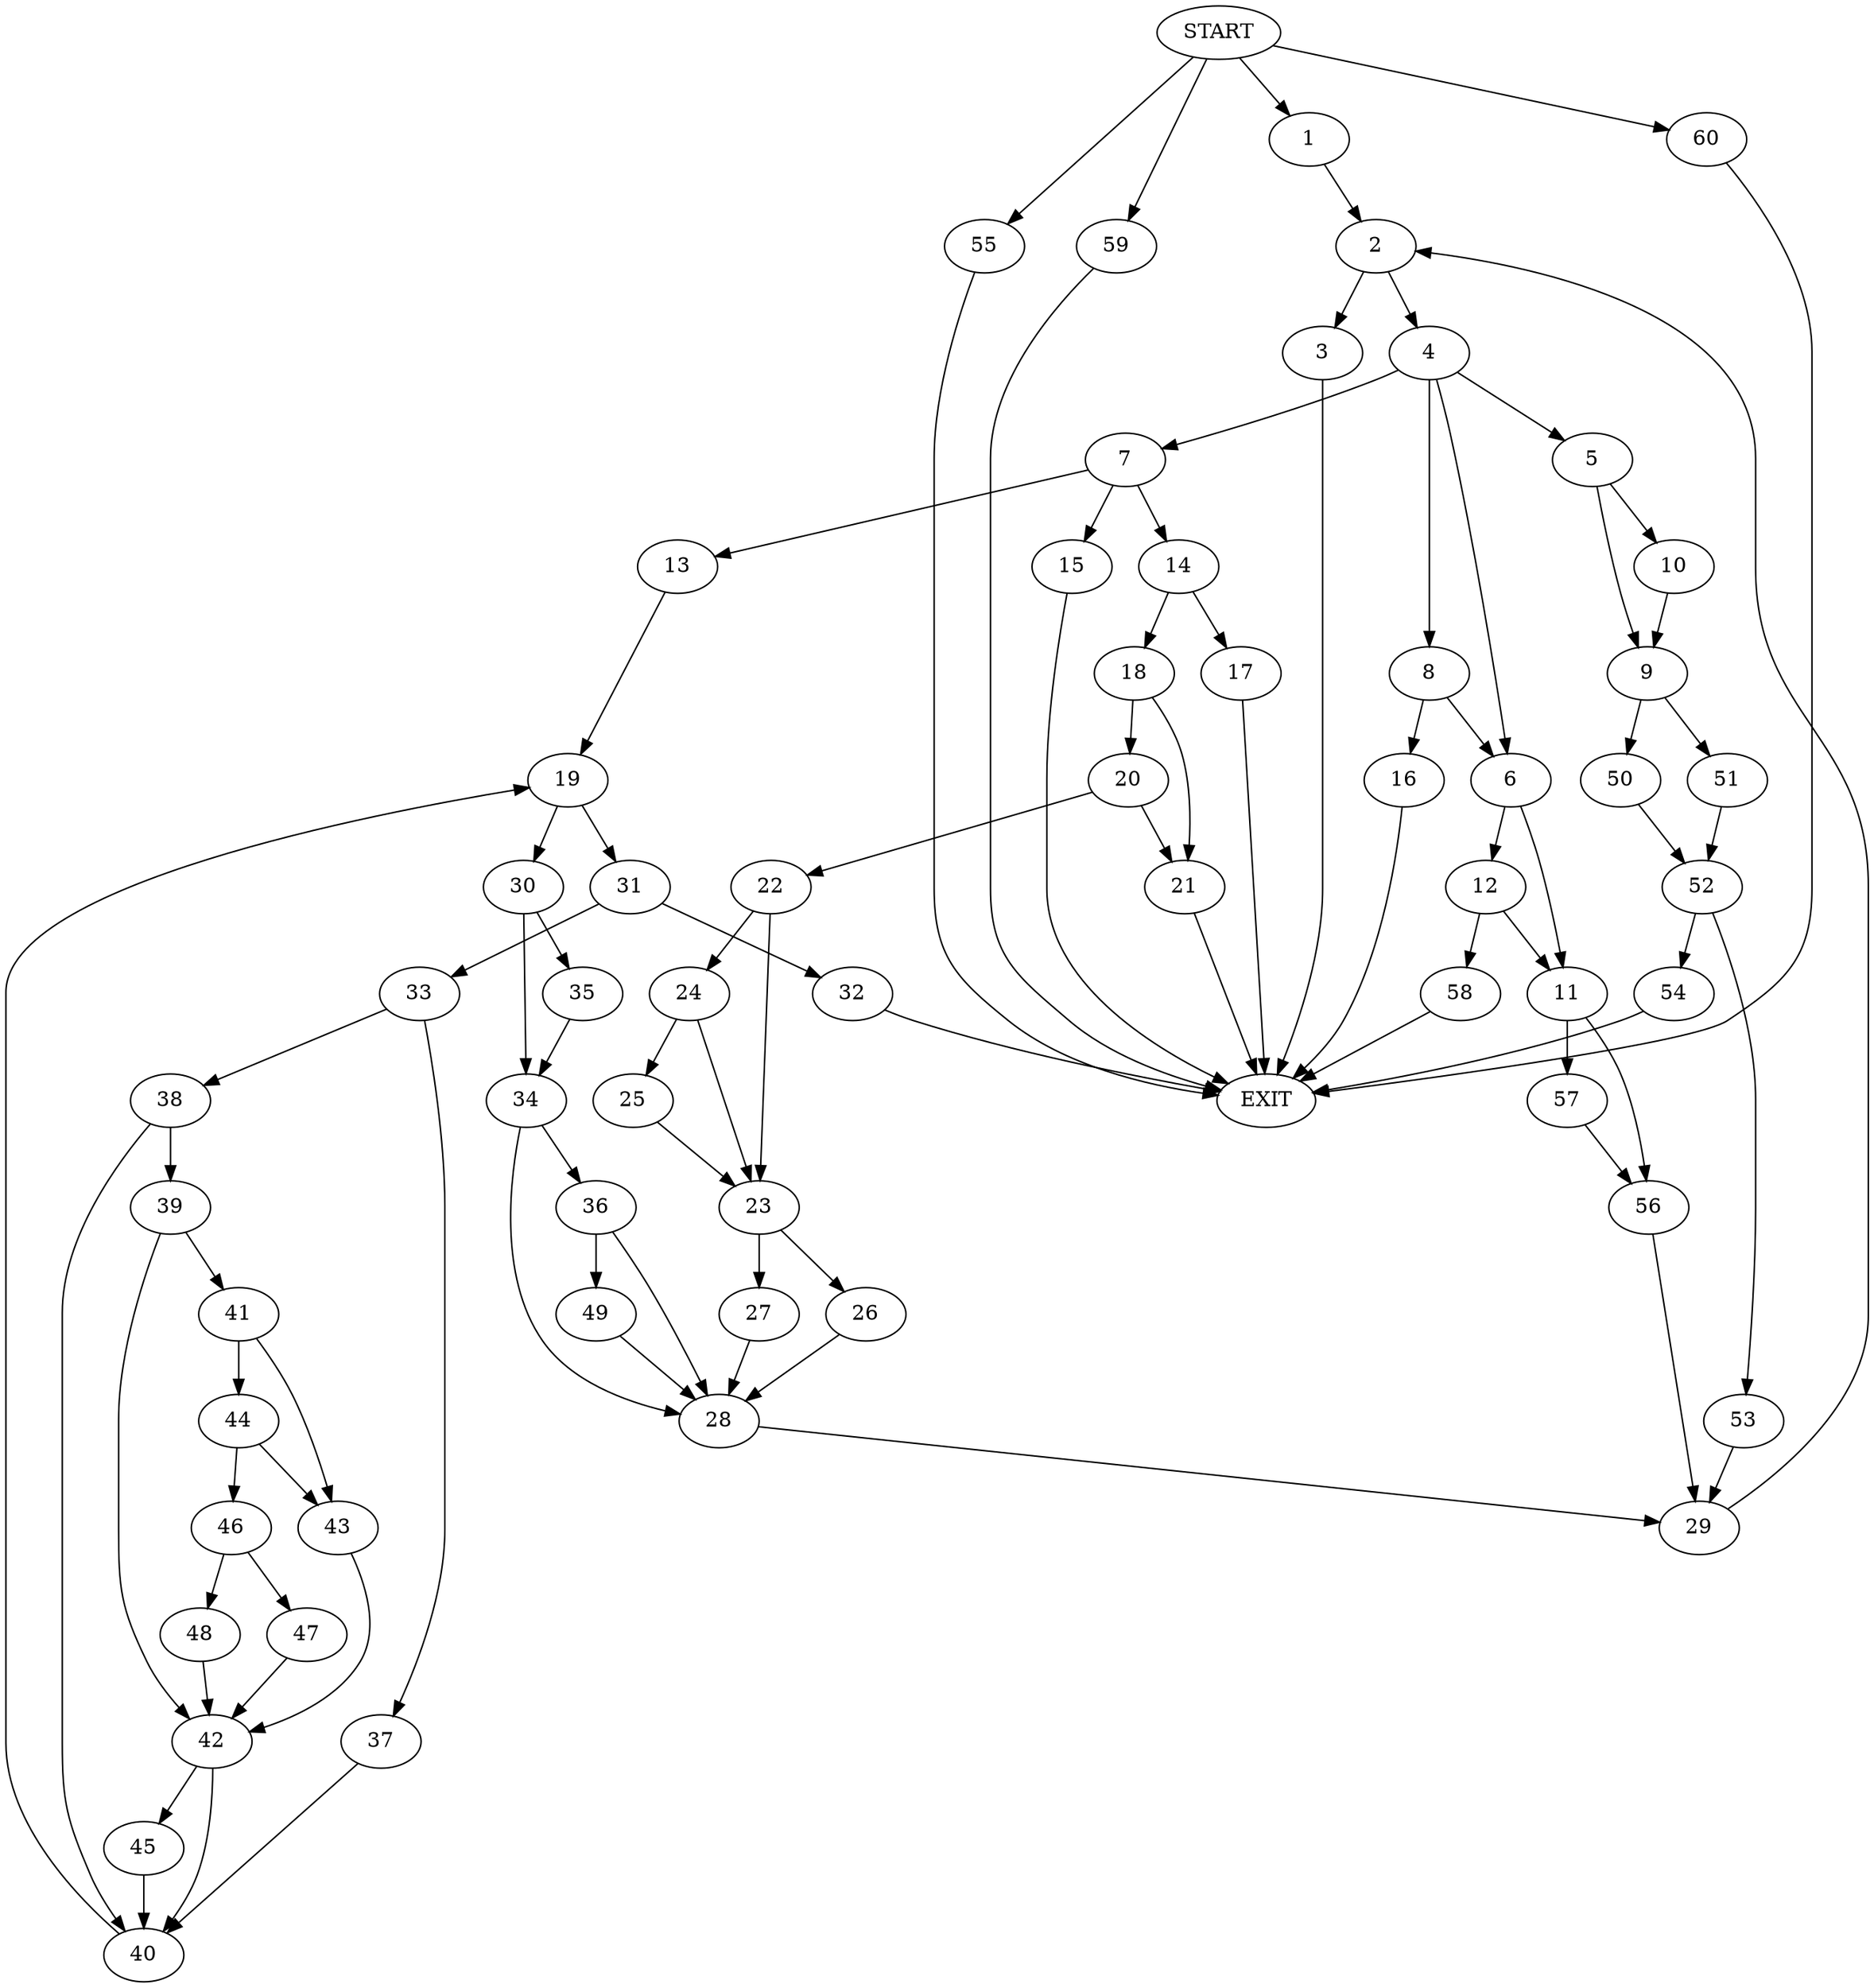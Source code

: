 digraph {
0 [label="START"]
61 [label="EXIT"]
0 -> 1
1 -> 2
2 -> 3
2 -> 4
4 -> 5
4 -> 6
4 -> 7
4 -> 8
3 -> 61
5 -> 9
5 -> 10
6 -> 11
6 -> 12
7 -> 13
7 -> 14
7 -> 15
8 -> 6
8 -> 16
14 -> 17
14 -> 18
15 -> 61
13 -> 19
17 -> 61
18 -> 20
18 -> 21
20 -> 22
20 -> 21
21 -> 61
22 -> 23
22 -> 24
24 -> 25
24 -> 23
23 -> 26
23 -> 27
25 -> 23
27 -> 28
26 -> 28
28 -> 29
19 -> 30
19 -> 31
31 -> 32
31 -> 33
30 -> 34
30 -> 35
35 -> 34
34 -> 36
34 -> 28
33 -> 37
33 -> 38
32 -> 61
38 -> 39
38 -> 40
37 -> 40
40 -> 19
39 -> 41
39 -> 42
41 -> 43
41 -> 44
42 -> 45
42 -> 40
43 -> 42
44 -> 46
44 -> 43
46 -> 47
46 -> 48
47 -> 42
48 -> 42
45 -> 40
36 -> 49
36 -> 28
49 -> 28
29 -> 2
10 -> 9
9 -> 50
9 -> 51
50 -> 52
51 -> 52
52 -> 53
52 -> 54
53 -> 29
54 -> 61
0 -> 55
55 -> 61
16 -> 61
11 -> 56
11 -> 57
12 -> 11
12 -> 58
58 -> 61
57 -> 56
56 -> 29
0 -> 59
59 -> 61
0 -> 60
60 -> 61
}
